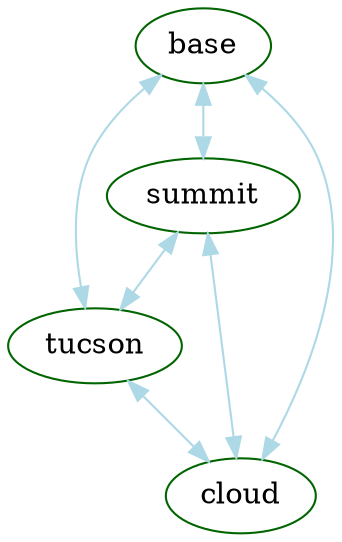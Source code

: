 digraph top {
//  dpi=100
  ranksep=0.5
  rankdir=TB
  overlap=false
  clusterrank=local

  {
    node [shape=ellipse fontsize=14 style=filled fillcolor=white color=darkgreen]
    base [label="base"]
    summit [label="summit"]
    tucson [label="tucson"]
    cloud [label="cloud"]
  }

  {
    edge [color=lightblue dir=both]
    base -> summit
    base -> tucson
    base -> cloud

    summit -> tucson
    summit -> cloud

    tucson -> cloud
  }
}
